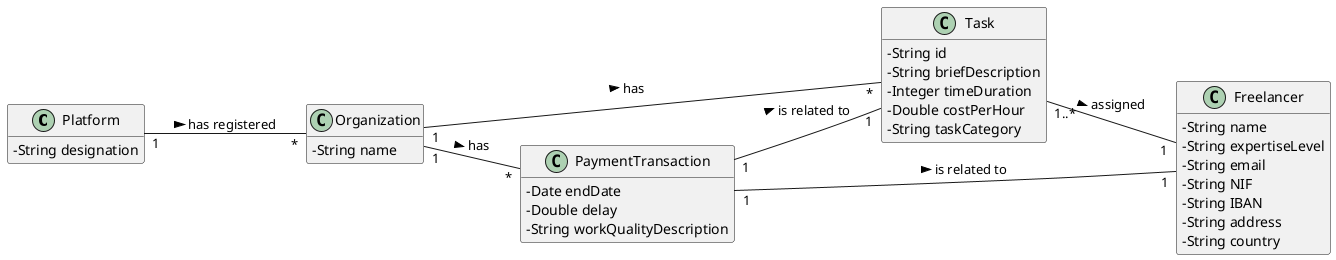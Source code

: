 @startuml
skinparam classAttributeIconSize 0
hide methods
left to right direction

class Platform {
  -String designation
}

class Organization {
  -String name
}

class Freelancer {
  -String name
  -String expertiseLevel
  -String email
  -String NIF
  -String IBAN
  -String address
  -String country
  }

class Task {
 -String id
 -String briefDescription
 -Integer timeDuration
 -Double costPerHour
 -String taskCategory
}

class PaymentTransaction{
 -Date endDate
 -Double delay
 -String workQualityDescription
}

Platform "1" -- "*" Organization : has registered >

Organization "1" -- "*" Task: has >
Organization "1" -- "*" PaymentTransaction: has >

PaymentTransaction "1" -- "1" Freelancer: is related to >
PaymentTransaction "1" -- "1" Task: is related to >

Task "1..*" -- "1" Freelancer: assigned >


@enduml